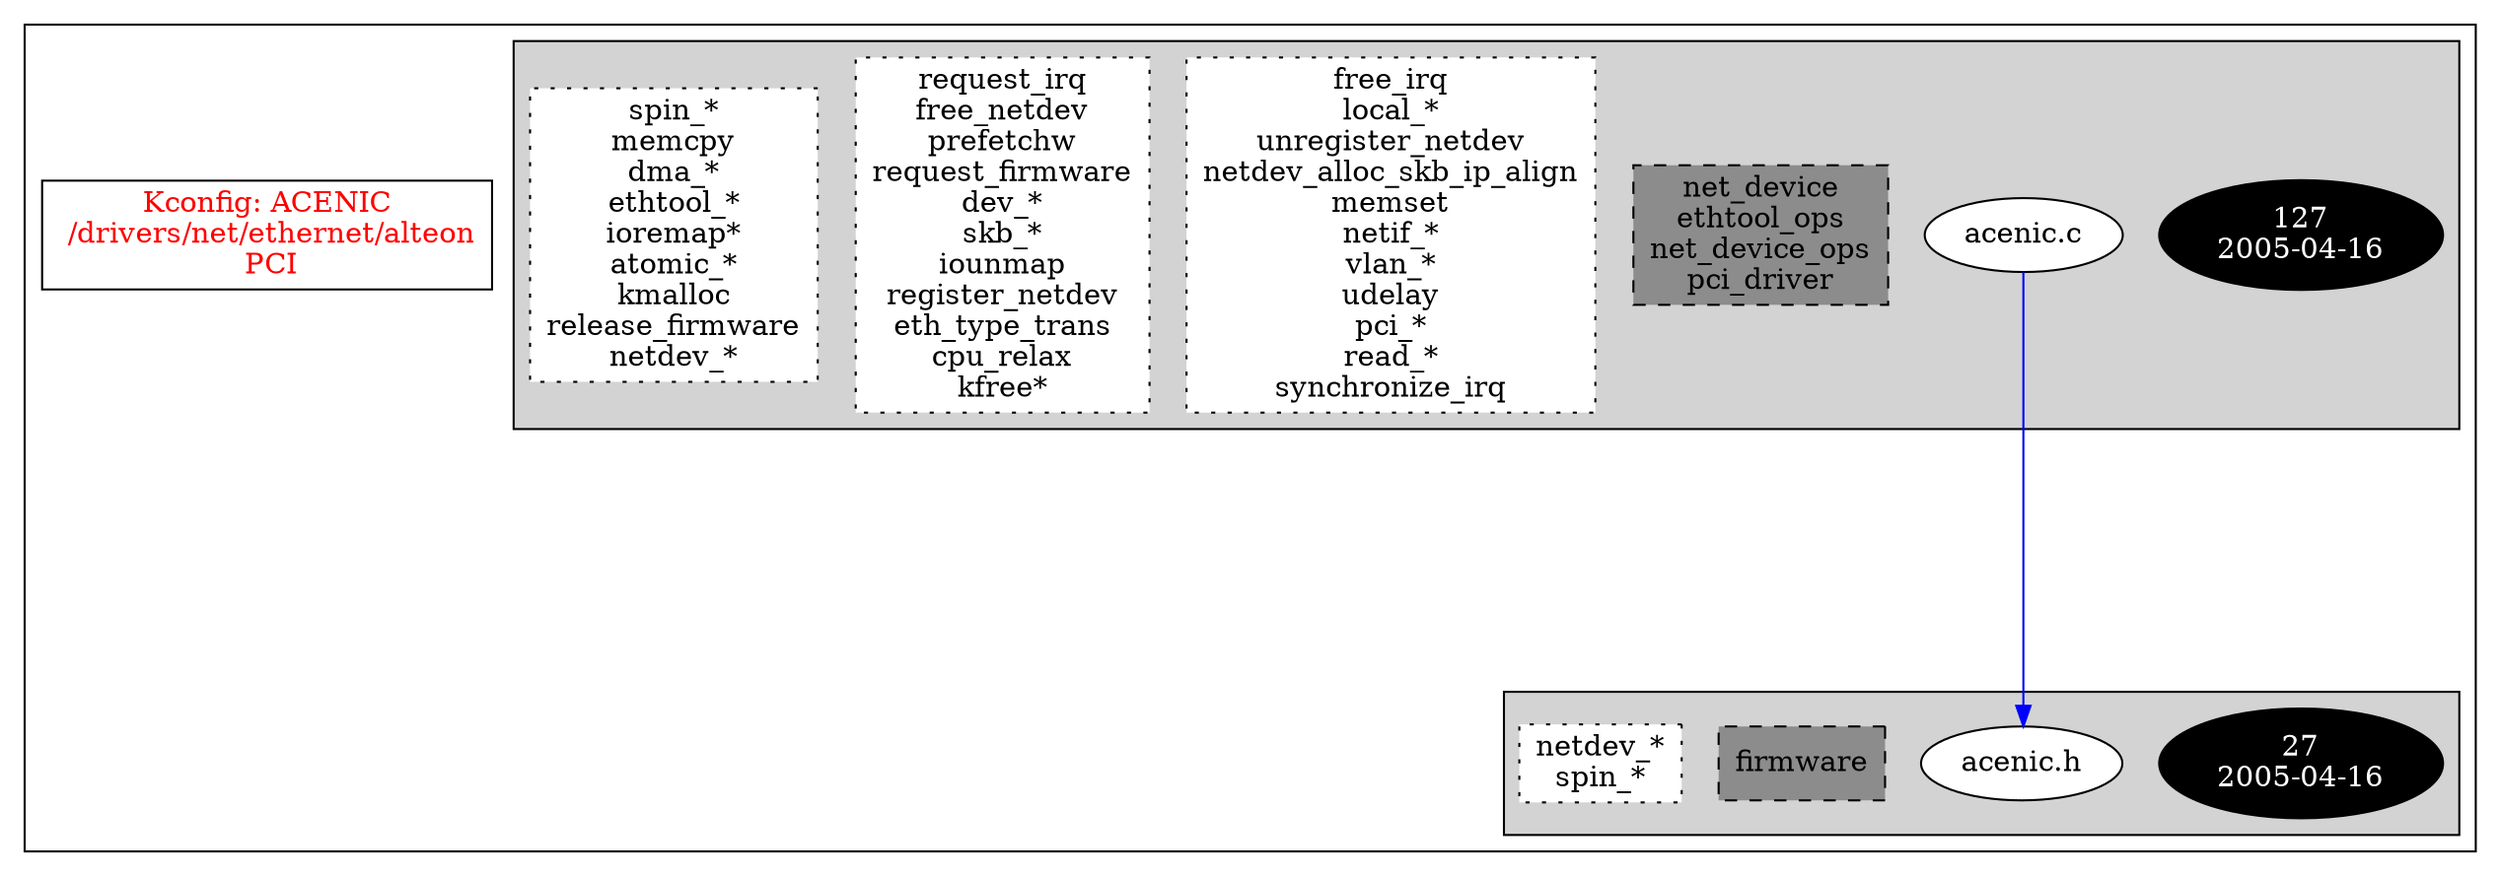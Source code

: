 digraph Driver {
	ranksep=2;
	splines=ortho;
	//Symbol: ACENIC
	subgraph "cluster_ACENIC"{
		subgraph "cluster_acenic.h" {
			style=filled
			"commit_acenic.h" [style=filled, fillcolor=black, fontcolor=white, label="27\n2005-04-16"];
			"acenic.h" [style=filled, fillcolor=white, fontcolor=black, label="acenic.h\n"];
			"structs-acenic.h" [style="filled,dashed" shape=box, fillcolor=grey55, fontcolor=black, label="firmware\n"];
			"funccall0-acenic.h" [style="filled,dotted" shape=box, fillcolor=white, fontcolor=black, label="netdev_*\nspin_*\n"];
		}
		subgraph "cluster_acenic.c" {
			style=filled
			"commit_acenic.c" [style=filled, fillcolor=black, fontcolor=white, label="127\n2005-04-16"];
			"acenic.c" [style=filled, fillcolor=white, fontcolor=black, label="acenic.c\n"];
			"structs-acenic.c" [style="filled,dashed" shape=box, fillcolor=grey55, fontcolor=black, label="net_device\nethtool_ops\nnet_device_ops\npci_driver\n"];
			"funccall3-acenic.c" [style="filled,dotted" shape=box, fillcolor=white, fontcolor=black, label="free_irq\nlocal_*\nunregister_netdev\nnetdev_alloc_skb_ip_align\nmemset\nnetif_*\nvlan_*\nudelay\npci_*\nread_*\nsynchronize_irq\n"];
			"funccall2-acenic.c" [style="filled,dotted" shape=box, fillcolor=white, fontcolor=black, label="request_irq\nfree_netdev\nprefetchw\nrequest_firmware\ndev_*\nskb_*\niounmap\nregister_netdev\neth_type_trans\ncpu_relax\nkfree*\n"];
			"funccall1-acenic.c" [style="filled,dotted" shape=box, fillcolor=white, fontcolor=black, label="spin_*\nmemcpy\ndma_*\nethtool_*\nioremap*\natomic_*\nkmalloc\nrelease_firmware\nnetdev_*\n"];
		}
		"K:ACENIC" [label="Kconfig: ACENIC\n /drivers/net/ethernet/alteon\n  PCI ", shape=box, fontcolor=red];
	}
"acenic.c" -> "acenic.h"[color=blue];
}
